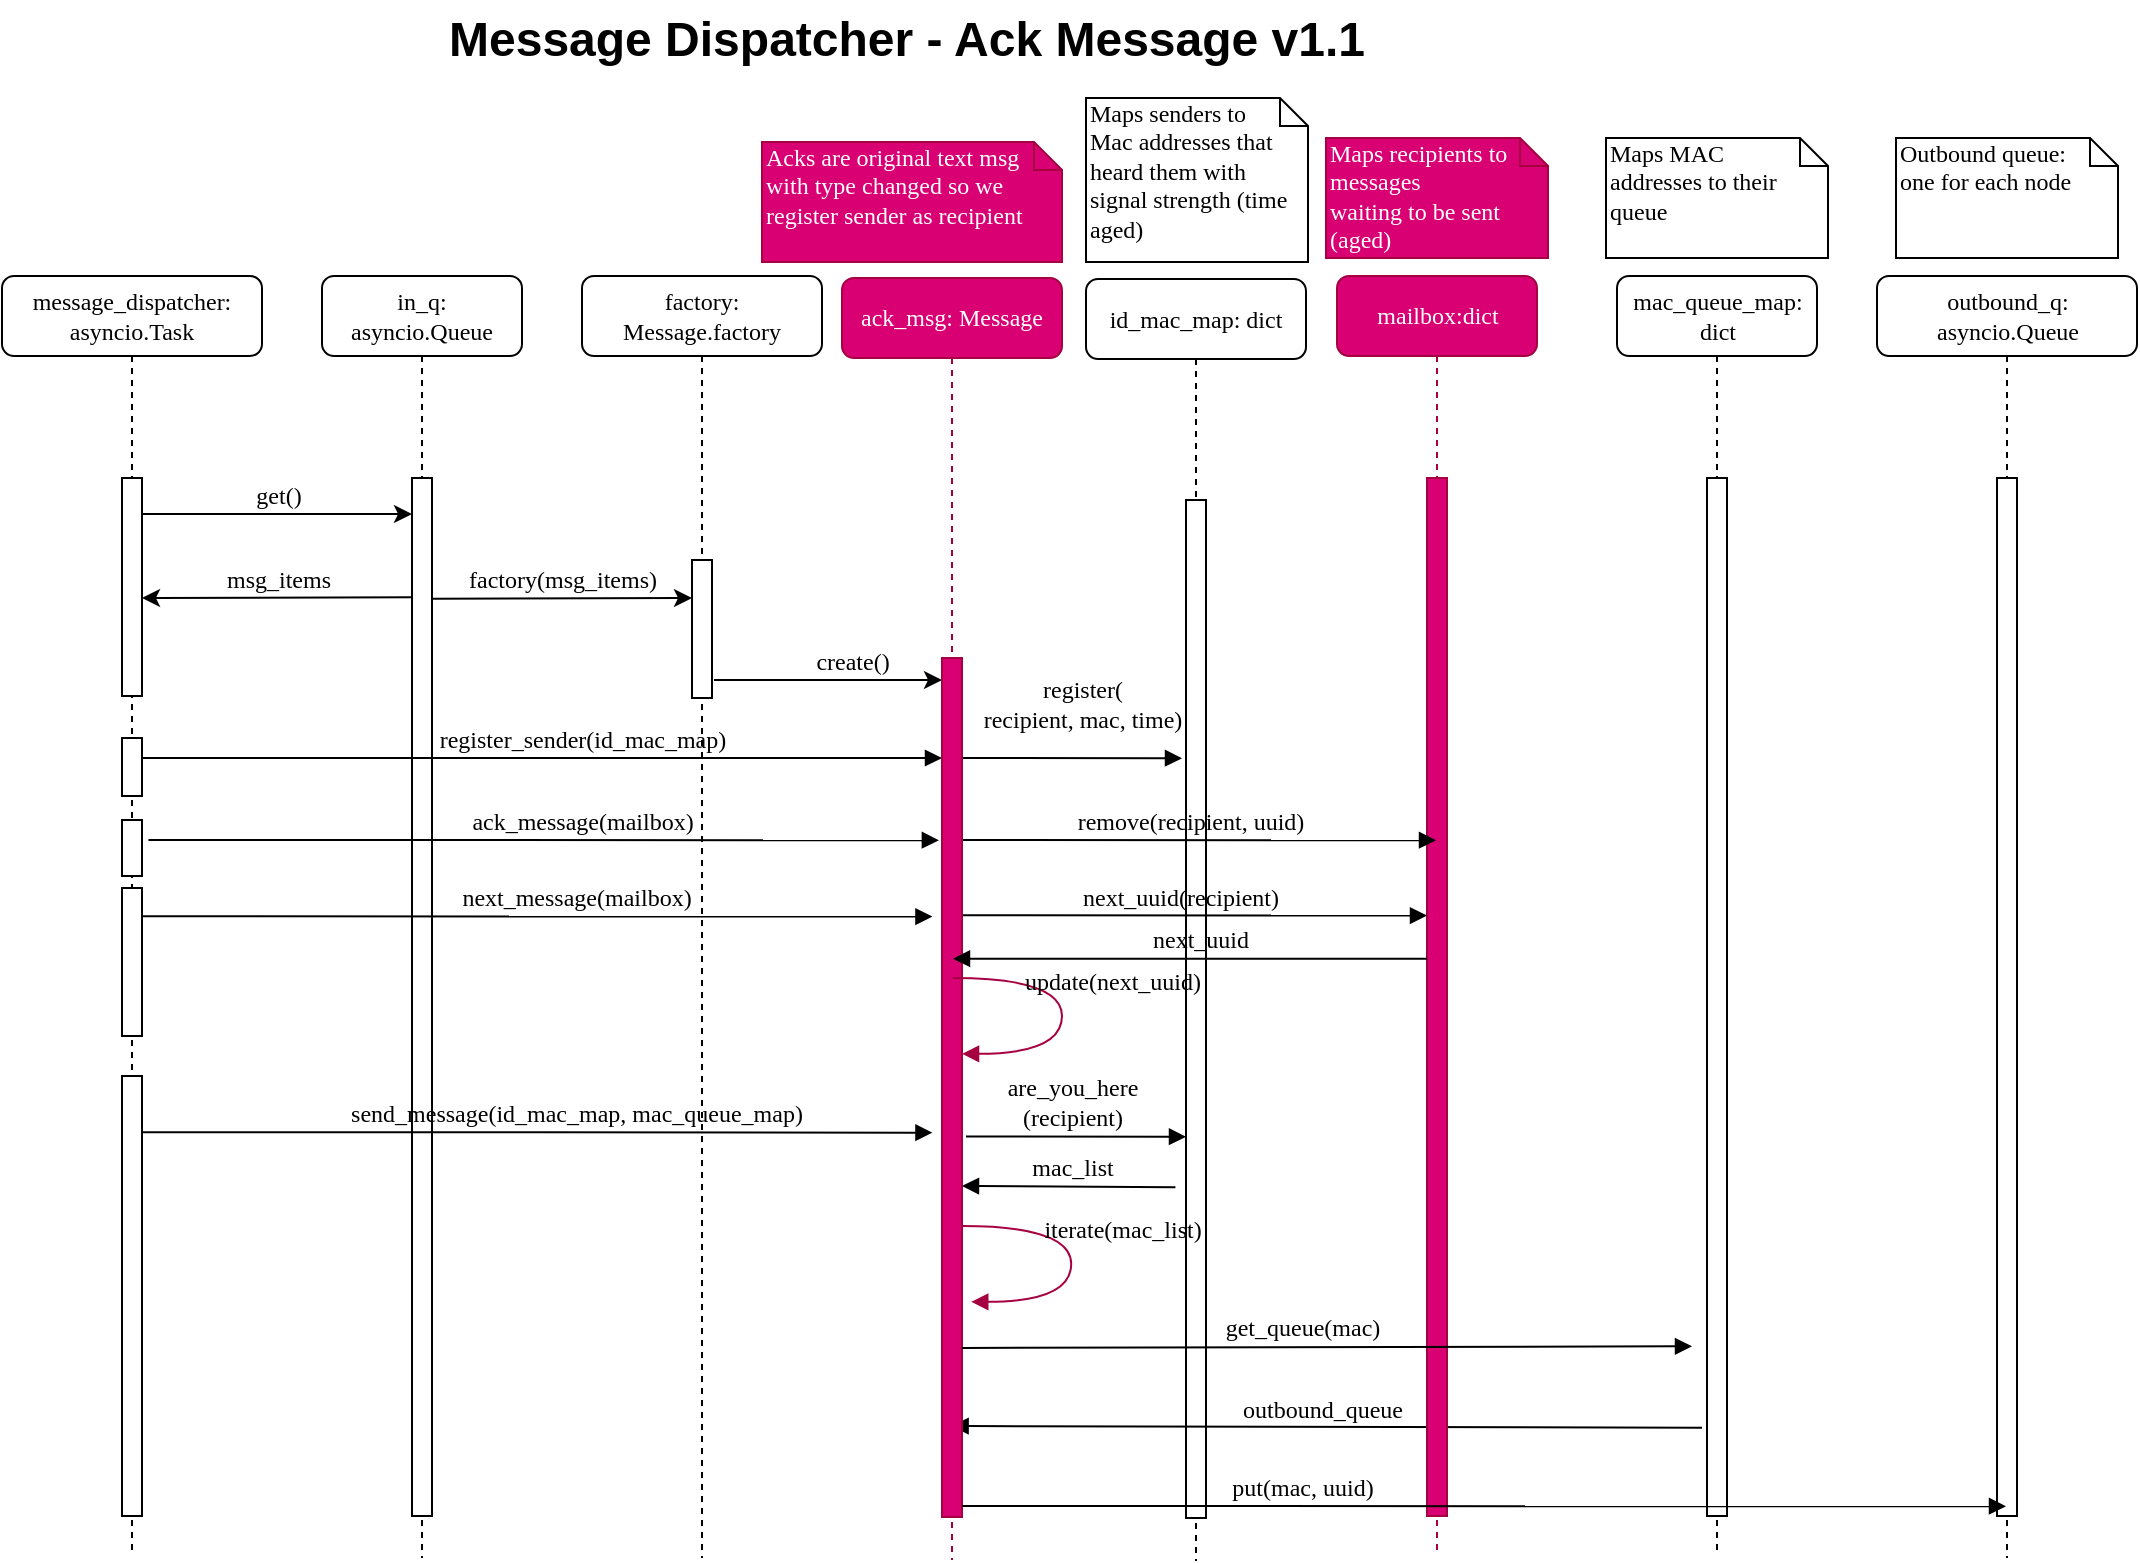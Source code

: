 <mxfile version="27.0.9">
  <diagram name="Page-1" id="13e1069c-82ec-6db2-03f1-153e76fe0fe0">
    <mxGraphModel dx="1377" dy="833" grid="1" gridSize="10" guides="1" tooltips="1" connect="1" arrows="1" fold="1" page="1" pageScale="1" pageWidth="1169" pageHeight="827" background="none" math="0" shadow="0">
      <root>
        <mxCell id="0" />
        <mxCell id="1" parent="0" />
        <mxCell id="7baba1c4bc27f4b0-4" value="id_mac_map: dict" style="shape=umlLifeline;perimeter=lifelinePerimeter;whiteSpace=wrap;html=1;container=1;collapsible=0;recursiveResize=0;outlineConnect=0;rounded=1;shadow=0;comic=0;labelBackgroundColor=none;strokeWidth=1;fontFamily=Verdana;fontSize=12;align=center;" parent="1" vertex="1">
          <mxGeometry x="632" y="160.5" width="110" height="641" as="geometry" />
        </mxCell>
        <mxCell id="7baba1c4bc27f4b0-16" value="" style="html=1;points=[];perimeter=orthogonalPerimeter;rounded=0;shadow=0;comic=0;labelBackgroundColor=none;strokeWidth=1;fontFamily=Verdana;fontSize=12;align=center;" parent="7baba1c4bc27f4b0-4" vertex="1">
          <mxGeometry x="50" y="110.5" width="10" height="509" as="geometry" />
        </mxCell>
        <mxCell id="n59Rol-DrolDZZfycq20-1" value="create()" style="html=1;verticalAlign=bottom;endArrow=classic;labelBackgroundColor=none;fontFamily=Verdana;fontSize=12;edgeStyle=elbowEdgeStyle;elbow=vertical;startArrow=none;startFill=0;endFill=1;" parent="7baba1c4bc27f4b0-4" edge="1">
          <mxGeometry x="0.211" relative="1" as="geometry">
            <mxPoint x="-186.0" y="200.5" as="sourcePoint" />
            <mxPoint x="-72" y="200.5" as="targetPoint" />
            <Array as="points" />
            <mxPoint as="offset" />
          </mxGeometry>
        </mxCell>
        <mxCell id="7baba1c4bc27f4b0-14" value="register(&lt;div&gt;recipient, mac, time)&lt;/div&gt;" style="html=1;verticalAlign=bottom;endArrow=block;labelBackgroundColor=none;fontFamily=Verdana;fontSize=12;edgeStyle=elbowEdgeStyle;elbow=vertical;exitX=1;exitY=0.476;exitDx=0;exitDy=0;exitPerimeter=0;" parent="7baba1c4bc27f4b0-4" edge="1">
          <mxGeometry x="0.091" y="10" relative="1" as="geometry">
            <mxPoint x="-62" y="239.5" as="sourcePoint" />
            <mxPoint x="48" y="239.5" as="targetPoint" />
            <mxPoint as="offset" />
            <Array as="points">
              <mxPoint x="128" y="239.62" />
              <mxPoint x="64" y="239.62" />
            </Array>
          </mxGeometry>
        </mxCell>
        <mxCell id="oC5rKjYGhu3KY5F5D6Zy-8" value="are_you_here&lt;div&gt;(recipient)&lt;/div&gt;" style="html=1;verticalAlign=bottom;endArrow=block;labelBackgroundColor=none;fontFamily=Verdana;fontSize=12;edgeStyle=elbowEdgeStyle;elbow=vertical;exitX=1;exitY=0.476;exitDx=0;exitDy=0;exitPerimeter=0;" parent="7baba1c4bc27f4b0-4" edge="1">
          <mxGeometry x="-0.038" relative="1" as="geometry">
            <mxPoint x="-60" y="428.76" as="sourcePoint" />
            <mxPoint x="50" y="428.5" as="targetPoint" />
            <mxPoint as="offset" />
            <Array as="points">
              <mxPoint x="130" y="428.88" />
              <mxPoint x="66" y="428.88" />
            </Array>
          </mxGeometry>
        </mxCell>
        <mxCell id="n59Rol-DrolDZZfycq20-8" value="outbound_queue" style="html=1;verticalAlign=bottom;endArrow=block;labelBackgroundColor=none;fontFamily=Verdana;fontSize=12;edgeStyle=elbowEdgeStyle;elbow=vertical;" parent="7baba1c4bc27f4b0-4" edge="1">
          <mxGeometry x="0.016" y="1" relative="1" as="geometry">
            <mxPoint x="308" y="574.38" as="sourcePoint" />
            <mxPoint x="-67.19" y="573.5" as="targetPoint" />
            <mxPoint as="offset" />
            <Array as="points">
              <mxPoint x="-246" y="573.5" />
              <mxPoint x="-182" y="573.5" />
            </Array>
          </mxGeometry>
        </mxCell>
        <mxCell id="7baba1c4bc27f4b0-2" value="in_q: asyncio.Queue" style="shape=umlLifeline;perimeter=lifelinePerimeter;whiteSpace=wrap;html=1;container=1;collapsible=0;recursiveResize=0;outlineConnect=0;rounded=1;shadow=0;comic=0;labelBackgroundColor=none;strokeWidth=1;fontFamily=Verdana;fontSize=12;align=center;" parent="1" vertex="1">
          <mxGeometry x="250" y="159" width="100" height="641" as="geometry" />
        </mxCell>
        <mxCell id="7baba1c4bc27f4b0-10" value="" style="html=1;points=[];perimeter=orthogonalPerimeter;rounded=0;shadow=0;comic=0;labelBackgroundColor=none;strokeWidth=1;fontFamily=Verdana;fontSize=12;align=center;" parent="7baba1c4bc27f4b0-2" vertex="1">
          <mxGeometry x="45" y="101" width="10" height="519" as="geometry" />
        </mxCell>
        <mxCell id="KM6-z8VT7eYoRs8P3cIo-2" value="factory(msg_items)" style="html=1;verticalAlign=bottom;endArrow=classic;labelBackgroundColor=none;fontFamily=Verdana;fontSize=12;edgeStyle=elbowEdgeStyle;elbow=vertical;startArrow=none;startFill=0;endFill=1;exitX=1.12;exitY=0.159;exitDx=0;exitDy=0;exitPerimeter=0;" parent="7baba1c4bc27f4b0-2" target="7baba1c4bc27f4b0-13" edge="1">
          <mxGeometry relative="1" as="geometry">
            <mxPoint x="55.0" y="161.42" as="sourcePoint" />
            <mxPoint x="190" y="161" as="targetPoint" />
            <Array as="points">
              <mxPoint x="203.8" y="161" />
            </Array>
          </mxGeometry>
        </mxCell>
        <mxCell id="7baba1c4bc27f4b0-6" value="outbound_q: asyncio.Queue" style="shape=umlLifeline;perimeter=lifelinePerimeter;whiteSpace=wrap;html=1;container=1;collapsible=0;recursiveResize=0;outlineConnect=0;rounded=1;shadow=0;comic=0;labelBackgroundColor=none;strokeWidth=1;fontFamily=Verdana;fontSize=12;align=center;" parent="1" vertex="1">
          <mxGeometry x="1027.5" y="159" width="130" height="641" as="geometry" />
        </mxCell>
        <mxCell id="7baba1c4bc27f4b0-28" value="" style="html=1;points=[];perimeter=orthogonalPerimeter;rounded=0;shadow=0;comic=0;labelBackgroundColor=none;strokeWidth=1;fontFamily=Verdana;fontSize=12;align=center;" parent="7baba1c4bc27f4b0-6" vertex="1">
          <mxGeometry x="60" y="101" width="10" height="519" as="geometry" />
        </mxCell>
        <mxCell id="7baba1c4bc27f4b0-5" value="mac_queue_map: dict" style="shape=umlLifeline;perimeter=lifelinePerimeter;whiteSpace=wrap;html=1;container=1;collapsible=0;recursiveResize=0;outlineConnect=0;rounded=1;shadow=0;comic=0;labelBackgroundColor=none;strokeWidth=1;fontFamily=Verdana;fontSize=12;align=center;" parent="1" vertex="1">
          <mxGeometry x="897.5" y="159" width="100" height="640" as="geometry" />
        </mxCell>
        <mxCell id="7baba1c4bc27f4b0-19" value="" style="html=1;points=[];perimeter=orthogonalPerimeter;rounded=0;shadow=0;comic=0;labelBackgroundColor=none;strokeWidth=1;fontFamily=Verdana;fontSize=12;align=center;" parent="7baba1c4bc27f4b0-5" vertex="1">
          <mxGeometry x="45" y="101" width="10" height="519" as="geometry" />
        </mxCell>
        <mxCell id="7baba1c4bc27f4b0-3" value="factory: Message.factory" style="shape=umlLifeline;perimeter=lifelinePerimeter;whiteSpace=wrap;html=1;container=1;collapsible=0;recursiveResize=0;outlineConnect=0;rounded=1;shadow=0;comic=0;labelBackgroundColor=none;strokeWidth=1;fontFamily=Verdana;fontSize=12;align=center;" parent="1" vertex="1">
          <mxGeometry x="380" y="159" width="120" height="641" as="geometry" />
        </mxCell>
        <mxCell id="7baba1c4bc27f4b0-13" value="" style="html=1;points=[];perimeter=orthogonalPerimeter;rounded=0;shadow=0;comic=0;labelBackgroundColor=none;strokeWidth=1;fontFamily=Verdana;fontSize=12;align=center;" parent="7baba1c4bc27f4b0-3" vertex="1">
          <mxGeometry x="55" y="142" width="10" height="69" as="geometry" />
        </mxCell>
        <mxCell id="oC5rKjYGhu3KY5F5D6Zy-4" value="register_sender(id_mac_map)" style="html=1;verticalAlign=bottom;endArrow=block;labelBackgroundColor=none;fontFamily=Verdana;fontSize=12;edgeStyle=elbowEdgeStyle;elbow=horizontal;exitX=1;exitY=0.476;exitDx=0;exitDy=0;exitPerimeter=0;" parent="7baba1c4bc27f4b0-3" edge="1">
          <mxGeometry x="0.122" relative="1" as="geometry">
            <mxPoint x="-230" y="241" as="sourcePoint" />
            <mxPoint x="180" y="241" as="targetPoint" />
            <mxPoint as="offset" />
            <Array as="points">
              <mxPoint x="-40" y="241.12" />
              <mxPoint x="-104" y="241.12" />
            </Array>
          </mxGeometry>
        </mxCell>
        <mxCell id="oC5rKjYGhu3KY5F5D6Zy-9" value="send_message(id_mac_map, mac_queue_map)" style="html=1;verticalAlign=bottom;endArrow=block;labelBackgroundColor=none;fontFamily=Verdana;fontSize=12;edgeStyle=elbowEdgeStyle;elbow=horizontal;exitX=1;exitY=0.476;exitDx=0;exitDy=0;exitPerimeter=0;entryX=-0.157;entryY=0.21;entryDx=0;entryDy=0;entryPerimeter=0;" parent="7baba1c4bc27f4b0-3" edge="1">
          <mxGeometry x="0.098" relative="1" as="geometry">
            <mxPoint x="-220.0" y="428.16" as="sourcePoint" />
            <mxPoint x="175.22" y="428.355" as="targetPoint" />
            <mxPoint as="offset" />
            <Array as="points">
              <mxPoint x="-30" y="428.28" />
              <mxPoint x="-94.0" y="428.28" />
            </Array>
          </mxGeometry>
        </mxCell>
        <mxCell id="y_BmYuCf0UFTxAs6LohT-1" value="next_message(mailbox)" style="html=1;verticalAlign=bottom;endArrow=block;labelBackgroundColor=none;fontFamily=Verdana;fontSize=12;edgeStyle=elbowEdgeStyle;elbow=vertical;exitX=1;exitY=0.476;exitDx=0;exitDy=0;exitPerimeter=0;entryX=-0.157;entryY=0.21;entryDx=0;entryDy=0;entryPerimeter=0;" parent="7baba1c4bc27f4b0-3" edge="1">
          <mxGeometry x="0.098" relative="1" as="geometry">
            <mxPoint x="-220.0" y="320.16" as="sourcePoint" />
            <mxPoint x="175.22" y="320.355" as="targetPoint" />
            <mxPoint as="offset" />
            <Array as="points">
              <mxPoint x="-30" y="320.28" />
              <mxPoint x="-94.0" y="320.28" />
            </Array>
          </mxGeometry>
        </mxCell>
        <mxCell id="7baba1c4bc27f4b0-8" value="message_dispatcher: asyncio.Task" style="shape=umlLifeline;perimeter=lifelinePerimeter;whiteSpace=wrap;html=1;container=1;collapsible=0;recursiveResize=0;outlineConnect=0;rounded=1;shadow=0;comic=0;labelBackgroundColor=none;strokeWidth=1;fontFamily=Verdana;fontSize=12;align=center;" parent="1" vertex="1">
          <mxGeometry x="90" y="159" width="130" height="640" as="geometry" />
        </mxCell>
        <mxCell id="7baba1c4bc27f4b0-9" value="" style="html=1;points=[];perimeter=orthogonalPerimeter;rounded=0;shadow=0;comic=0;labelBackgroundColor=none;strokeWidth=1;fontFamily=Verdana;fontSize=12;align=center;" parent="7baba1c4bc27f4b0-8" vertex="1">
          <mxGeometry x="60" y="101" width="10" height="109" as="geometry" />
        </mxCell>
        <mxCell id="n59Rol-DrolDZZfycq20-4" value="" style="html=1;points=[];perimeter=orthogonalPerimeter;rounded=0;shadow=0;comic=0;labelBackgroundColor=none;strokeWidth=1;fontFamily=Verdana;fontSize=12;align=center;" parent="7baba1c4bc27f4b0-8" vertex="1">
          <mxGeometry x="60" y="272" width="10" height="28" as="geometry" />
        </mxCell>
        <mxCell id="Eq6eKZvk7vSCIcHitCCc-14" value="" style="html=1;points=[];perimeter=orthogonalPerimeter;rounded=0;shadow=0;comic=0;labelBackgroundColor=none;strokeWidth=1;fontFamily=Verdana;fontSize=12;align=center;" parent="7baba1c4bc27f4b0-8" vertex="1">
          <mxGeometry x="60" y="231" width="10" height="29" as="geometry" />
        </mxCell>
        <mxCell id="Eq6eKZvk7vSCIcHitCCc-18" value="" style="html=1;points=[];perimeter=orthogonalPerimeter;rounded=0;shadow=0;comic=0;labelBackgroundColor=none;strokeWidth=1;fontFamily=Verdana;fontSize=12;align=center;" parent="7baba1c4bc27f4b0-8" vertex="1">
          <mxGeometry x="60" y="400" width="10" height="220" as="geometry" />
        </mxCell>
        <mxCell id="dpH1_01ba62tWj8H5jE4-1" value="" style="html=1;points=[];perimeter=orthogonalPerimeter;rounded=0;shadow=0;comic=0;labelBackgroundColor=none;strokeWidth=1;fontFamily=Verdana;fontSize=12;align=center;" parent="7baba1c4bc27f4b0-8" vertex="1">
          <mxGeometry x="60" y="306" width="10" height="74" as="geometry" />
        </mxCell>
        <mxCell id="7baba1c4bc27f4b0-11" value="get()" style="html=1;verticalAlign=bottom;endArrow=classic;entryX=0;entryY=0;labelBackgroundColor=none;fontFamily=Verdana;fontSize=12;edgeStyle=elbowEdgeStyle;elbow=vertical;startArrow=none;startFill=0;endFill=1;" parent="1" edge="1">
          <mxGeometry relative="1" as="geometry">
            <mxPoint x="160" y="278" as="sourcePoint" />
            <mxPoint x="295.0" y="278.0" as="targetPoint" />
          </mxGeometry>
        </mxCell>
        <mxCell id="7baba1c4bc27f4b0-41" value="Maps senders to&lt;div&gt;Mac addresses that heard them with signal strength (time aged)&lt;/div&gt;" style="shape=note;whiteSpace=wrap;html=1;size=14;verticalAlign=top;align=left;spacingTop=-6;rounded=0;shadow=0;comic=0;labelBackgroundColor=none;strokeWidth=1;fontFamily=Verdana;fontSize=12" parent="1" vertex="1">
          <mxGeometry x="632" y="70" width="111" height="82" as="geometry" />
        </mxCell>
        <mxCell id="KM6-z8VT7eYoRs8P3cIo-6" value="Message Dispatcher - Ack Message v1.1" style="text;strokeColor=none;fillColor=none;html=1;fontSize=24;fontStyle=1;verticalAlign=middle;align=center;" parent="1" vertex="1">
          <mxGeometry x="492" y="21" width="100" height="40" as="geometry" />
        </mxCell>
        <mxCell id="KM6-z8VT7eYoRs8P3cIo-8" value="Outbound queue:&lt;div&gt;one for each node&lt;/div&gt;" style="shape=note;whiteSpace=wrap;html=1;size=14;verticalAlign=top;align=left;spacingTop=-6;rounded=0;shadow=0;comic=0;labelBackgroundColor=none;strokeWidth=1;fontFamily=Verdana;fontSize=12" parent="1" vertex="1">
          <mxGeometry x="1037" y="90" width="111" height="60" as="geometry" />
        </mxCell>
        <mxCell id="n59Rol-DrolDZZfycq20-3" value="Maps&amp;nbsp;&lt;span style=&quot;background-color: transparent; color: light-dark(rgb(0, 0, 0), rgb(255, 255, 255));&quot;&gt;MAC&lt;/span&gt;&lt;div&gt;&lt;span style=&quot;background-color: transparent; color: light-dark(rgb(0, 0, 0), rgb(255, 255, 255));&quot;&gt;addresses to their queue&lt;/span&gt;&lt;/div&gt;" style="shape=note;whiteSpace=wrap;html=1;size=14;verticalAlign=top;align=left;spacingTop=-6;rounded=0;shadow=0;comic=0;labelBackgroundColor=none;strokeWidth=1;fontFamily=Verdana;fontSize=12" parent="1" vertex="1">
          <mxGeometry x="892" y="90" width="111" height="60" as="geometry" />
        </mxCell>
        <mxCell id="AuvZo8N8ENO6hJsPnM0U-1" value="msg_items" style="html=1;verticalAlign=bottom;endArrow=classic;labelBackgroundColor=none;fontFamily=Verdana;fontSize=12;edgeStyle=elbowEdgeStyle;elbow=vertical;startArrow=none;startFill=0;endFill=1;exitX=0.033;exitY=0.115;exitDx=0;exitDy=0;exitPerimeter=0;" parent="1" source="7baba1c4bc27f4b0-10" edge="1">
          <mxGeometry relative="1" as="geometry">
            <mxPoint x="290" y="320" as="sourcePoint" />
            <mxPoint x="160.0" y="320.42" as="targetPoint" />
            <Array as="points">
              <mxPoint x="308.8" y="320" />
            </Array>
          </mxGeometry>
        </mxCell>
        <mxCell id="Eq6eKZvk7vSCIcHitCCc-5" value="mailbox:dict" style="shape=umlLifeline;perimeter=lifelinePerimeter;whiteSpace=wrap;html=1;container=1;collapsible=0;recursiveResize=0;outlineConnect=0;rounded=1;shadow=0;comic=0;labelBackgroundColor=none;strokeWidth=1;fontFamily=Verdana;fontSize=12;align=center;fillColor=#d80073;fontColor=#ffffff;strokeColor=#A50040;" parent="1" vertex="1">
          <mxGeometry x="757.5" y="159" width="100" height="640" as="geometry" />
        </mxCell>
        <mxCell id="Eq6eKZvk7vSCIcHitCCc-6" value="" style="html=1;points=[];perimeter=orthogonalPerimeter;rounded=0;shadow=0;comic=0;labelBackgroundColor=none;strokeWidth=1;fontFamily=Verdana;fontSize=12;align=center;fillColor=#d80073;fontColor=#ffffff;strokeColor=#A50040;" parent="Eq6eKZvk7vSCIcHitCCc-5" vertex="1">
          <mxGeometry x="45" y="101" width="10" height="519" as="geometry" />
        </mxCell>
        <mxCell id="Eq6eKZvk7vSCIcHitCCc-13" value="remove(recipient, uuid)" style="html=1;verticalAlign=bottom;endArrow=block;labelBackgroundColor=none;fontFamily=Verdana;fontSize=12;edgeStyle=elbowEdgeStyle;elbow=vertical;exitX=1;exitY=0.476;exitDx=0;exitDy=0;exitPerimeter=0;" parent="Eq6eKZvk7vSCIcHitCCc-5" edge="1">
          <mxGeometry x="-0.038" relative="1" as="geometry">
            <mxPoint x="-187.5" y="282" as="sourcePoint" />
            <mxPoint x="49.5" y="282.12" as="targetPoint" />
            <mxPoint as="offset" />
            <Array as="points">
              <mxPoint x="2.5" y="282.12" />
              <mxPoint x="-61.5" y="282.12" />
            </Array>
          </mxGeometry>
        </mxCell>
        <mxCell id="oC5rKjYGhu3KY5F5D6Zy-11" value="next_uuid(recipient)" style="html=1;verticalAlign=bottom;endArrow=block;labelBackgroundColor=none;fontFamily=Verdana;fontSize=12;edgeStyle=elbowEdgeStyle;elbow=vertical;exitX=1;exitY=0.476;exitDx=0;exitDy=0;exitPerimeter=0;" parent="Eq6eKZvk7vSCIcHitCCc-5" edge="1">
          <mxGeometry x="-0.038" relative="1" as="geometry">
            <mxPoint x="-192" y="319.66" as="sourcePoint" />
            <mxPoint x="45" y="319.78" as="targetPoint" />
            <mxPoint as="offset" />
            <Array as="points">
              <mxPoint x="-2" y="319.78" />
              <mxPoint x="-66" y="319.78" />
            </Array>
          </mxGeometry>
        </mxCell>
        <mxCell id="Eq6eKZvk7vSCIcHitCCc-7" value="Maps recipients to messages&lt;div&gt;waiting to be sent (aged)&lt;/div&gt;" style="shape=note;whiteSpace=wrap;html=1;size=14;verticalAlign=top;align=left;spacingTop=-6;rounded=0;shadow=0;comic=0;labelBackgroundColor=none;strokeWidth=1;fontFamily=Verdana;fontSize=12;fillColor=#d80073;fontColor=#ffffff;strokeColor=#A50040;" parent="1" vertex="1">
          <mxGeometry x="752" y="90" width="111" height="60" as="geometry" />
        </mxCell>
        <mxCell id="oC5rKjYGhu3KY5F5D6Zy-1" value="ack_msg: Message" style="shape=umlLifeline;perimeter=lifelinePerimeter;whiteSpace=wrap;html=1;container=1;collapsible=0;recursiveResize=0;outlineConnect=0;rounded=1;shadow=0;comic=0;labelBackgroundColor=none;strokeWidth=1;fontFamily=Verdana;fontSize=12;align=center;fillColor=#d80073;fontColor=#ffffff;strokeColor=#A50040;" parent="1" vertex="1">
          <mxGeometry x="510" y="160" width="110" height="641" as="geometry" />
        </mxCell>
        <mxCell id="oC5rKjYGhu3KY5F5D6Zy-2" value="" style="html=1;points=[];perimeter=orthogonalPerimeter;rounded=0;shadow=0;comic=0;labelBackgroundColor=none;strokeWidth=1;fontFamily=Verdana;fontSize=12;align=center;fillColor=#d80073;fontColor=#ffffff;strokeColor=#A50040;" parent="oC5rKjYGhu3KY5F5D6Zy-1" vertex="1">
          <mxGeometry x="50" y="190" width="10" height="429.5" as="geometry" />
        </mxCell>
        <mxCell id="oC5rKjYGhu3KY5F5D6Zy-5" value="ack_message(mailbox)" style="html=1;verticalAlign=bottom;endArrow=block;labelBackgroundColor=none;fontFamily=Verdana;fontSize=12;edgeStyle=elbowEdgeStyle;elbow=vertical;exitX=1;exitY=0.476;exitDx=0;exitDy=0;exitPerimeter=0;entryX=-0.157;entryY=0.21;entryDx=0;entryDy=0;entryPerimeter=0;" parent="oC5rKjYGhu3KY5F5D6Zy-1" edge="1">
          <mxGeometry x="0.098" relative="1" as="geometry">
            <mxPoint x="-346.79" y="281" as="sourcePoint" />
            <mxPoint x="48.43" y="281.195" as="targetPoint" />
            <mxPoint as="offset" />
            <Array as="points">
              <mxPoint x="-156.79" y="281.12" />
              <mxPoint x="-220.79" y="281.12" />
            </Array>
          </mxGeometry>
        </mxCell>
        <mxCell id="n59Rol-DrolDZZfycq20-7" value="iterate(mac_list)" style="html=1;verticalAlign=bottom;endArrow=block;labelBackgroundColor=none;fontFamily=Verdana;fontSize=12;elbow=vertical;edgeStyle=orthogonalEdgeStyle;curved=1;entryX=1;entryY=0.286;entryPerimeter=0;exitX=1.038;exitY=0.345;exitPerimeter=0;fillColor=#d80073;strokeColor=#A50040;" parent="oC5rKjYGhu3KY5F5D6Zy-1" edge="1">
          <mxGeometry x="-0.079" y="25" relative="1" as="geometry">
            <mxPoint x="60" y="474" as="sourcePoint" />
            <mxPoint x="64.62" y="511.92" as="targetPoint" />
            <Array as="points">
              <mxPoint x="114.62" y="473.9" />
              <mxPoint x="114.62" y="511.9" />
            </Array>
            <mxPoint as="offset" />
          </mxGeometry>
        </mxCell>
        <mxCell id="dpH1_01ba62tWj8H5jE4-2" value="update(next_uuid)" style="html=1;verticalAlign=bottom;endArrow=block;labelBackgroundColor=none;fontFamily=Verdana;fontSize=12;elbow=vertical;edgeStyle=orthogonalEdgeStyle;curved=1;entryX=1;entryY=0.286;entryPerimeter=0;exitX=1.038;exitY=0.345;exitPerimeter=0;fillColor=#d80073;strokeColor=#A50040;" parent="oC5rKjYGhu3KY5F5D6Zy-1" edge="1">
          <mxGeometry x="-0.079" y="25" relative="1" as="geometry">
            <mxPoint x="55.4" y="350.0" as="sourcePoint" />
            <mxPoint x="60.02" y="387.92" as="targetPoint" />
            <Array as="points">
              <mxPoint x="110.02" y="349.9" />
              <mxPoint x="110.02" y="387.9" />
            </Array>
            <mxPoint as="offset" />
          </mxGeometry>
        </mxCell>
        <mxCell id="n59Rol-DrolDZZfycq20-9" value="put(mac, uuid)" style="html=1;verticalAlign=bottom;endArrow=block;labelBackgroundColor=none;fontFamily=Verdana;fontSize=12;edgeStyle=elbowEdgeStyle;elbow=vertical;" parent="1" edge="1">
          <mxGeometry x="-0.348" relative="1" as="geometry">
            <mxPoint x="570" y="774" as="sourcePoint" />
            <mxPoint x="1092" y="774.12" as="targetPoint" />
            <mxPoint as="offset" />
            <Array as="points">
              <mxPoint x="760" y="774.12" />
              <mxPoint x="696" y="774.12" />
            </Array>
          </mxGeometry>
        </mxCell>
        <mxCell id="n59Rol-DrolDZZfycq20-6" value="mac_list" style="html=1;verticalAlign=bottom;endArrow=block;labelBackgroundColor=none;fontFamily=Verdana;fontSize=12;edgeStyle=elbowEdgeStyle;elbow=vertical;entryX=1.329;entryY=0.395;entryDx=0;entryDy=0;entryPerimeter=0;" parent="1" edge="1">
          <mxGeometry x="-0.023" relative="1" as="geometry">
            <mxPoint x="676.71" y="614.59" as="sourcePoint" />
            <mxPoint x="570.0" y="614.243" as="targetPoint" />
            <mxPoint as="offset" />
            <Array as="points">
              <mxPoint x="841.81" y="614" />
              <mxPoint x="664.81" y="614.06" />
              <mxPoint x="728.81" y="614.06" />
            </Array>
          </mxGeometry>
        </mxCell>
        <mxCell id="0W69wmVzGQClBSu6Jd0r-1" value="get_queue(mac)" style="html=1;verticalAlign=bottom;endArrow=block;labelBackgroundColor=none;fontFamily=Verdana;fontSize=12;edgeStyle=elbowEdgeStyle;elbow=vertical;" parent="1" edge="1">
          <mxGeometry x="-0.066" relative="1" as="geometry">
            <mxPoint x="570" y="695" as="sourcePoint" />
            <mxPoint x="935" y="694" as="targetPoint" />
            <mxPoint as="offset" />
            <Array as="points">
              <mxPoint x="381.15" y="694.12" />
            </Array>
          </mxGeometry>
        </mxCell>
        <mxCell id="eiXF0wOoXvjypJc5YsKn-1" value="Acks are original text msg with type changed so we register sender as&lt;span style=&quot;background-color: transparent; color: light-dark(rgb(255, 255, 255), rgb(18, 18, 18));&quot;&gt;&amp;nbsp;recipient&lt;/span&gt;&lt;span style=&quot;background-color: transparent; color: light-dark(rgb(0, 0, 0), rgb(255, 255, 255));&quot;&gt;&amp;nbsp;&lt;/span&gt;" style="shape=note;whiteSpace=wrap;html=1;size=14;verticalAlign=top;align=left;spacingTop=-6;rounded=0;shadow=0;comic=0;labelBackgroundColor=none;strokeWidth=1;fontFamily=Verdana;fontSize=12;fillColor=#d80073;fontColor=#ffffff;strokeColor=#A50040;" parent="1" vertex="1">
          <mxGeometry x="470" y="92" width="150" height="60" as="geometry" />
        </mxCell>
        <mxCell id="DCxzir89kgIozXOeUHeM-5" value="next_uuid" style="html=1;verticalAlign=bottom;endArrow=block;labelBackgroundColor=none;fontFamily=Verdana;fontSize=12;edgeStyle=elbowEdgeStyle;elbow=vertical;exitX=1;exitY=0.476;exitDx=0;exitDy=0;exitPerimeter=0;" parent="1" edge="1">
          <mxGeometry x="-0.038" relative="1" as="geometry">
            <mxPoint x="802.5" y="500.33" as="sourcePoint" />
            <mxPoint x="565.5" y="500.21" as="targetPoint" />
            <mxPoint as="offset" />
            <Array as="points">
              <mxPoint x="691.5" y="500.33" />
              <mxPoint x="755.5" y="500.33" />
            </Array>
          </mxGeometry>
        </mxCell>
      </root>
    </mxGraphModel>
  </diagram>
</mxfile>
